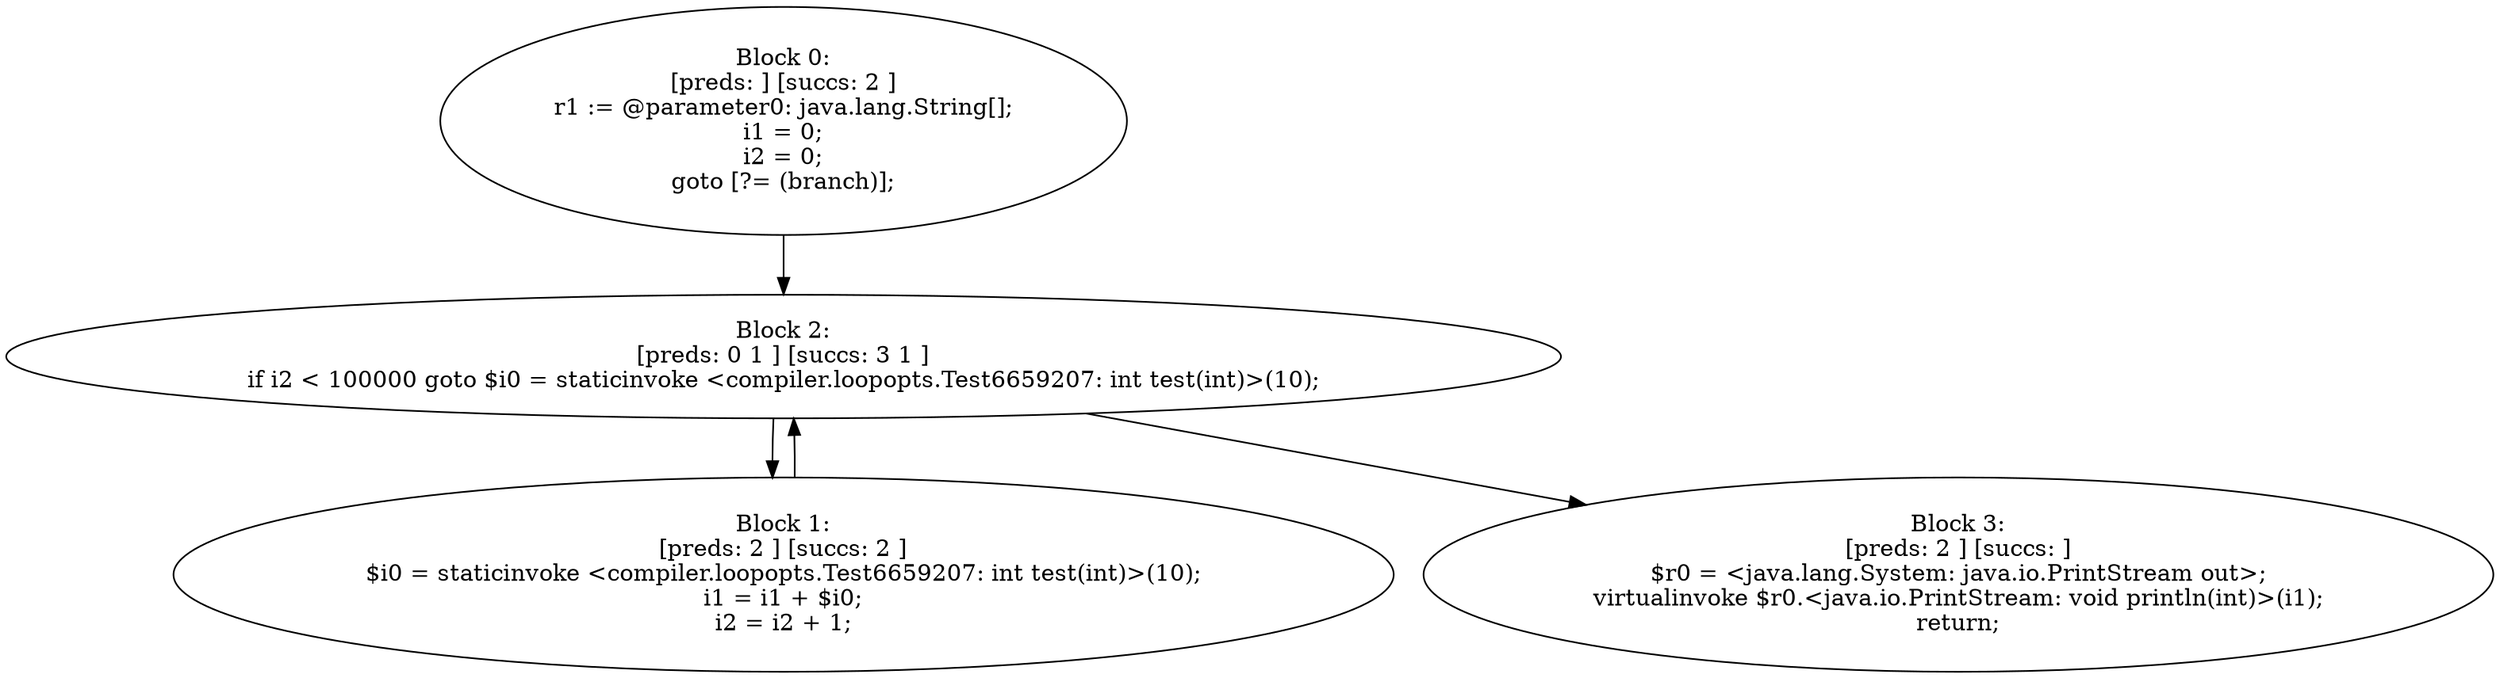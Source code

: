 digraph "unitGraph" {
    "Block 0:
[preds: ] [succs: 2 ]
r1 := @parameter0: java.lang.String[];
i1 = 0;
i2 = 0;
goto [?= (branch)];
"
    "Block 1:
[preds: 2 ] [succs: 2 ]
$i0 = staticinvoke <compiler.loopopts.Test6659207: int test(int)>(10);
i1 = i1 + $i0;
i2 = i2 + 1;
"
    "Block 2:
[preds: 0 1 ] [succs: 3 1 ]
if i2 < 100000 goto $i0 = staticinvoke <compiler.loopopts.Test6659207: int test(int)>(10);
"
    "Block 3:
[preds: 2 ] [succs: ]
$r0 = <java.lang.System: java.io.PrintStream out>;
virtualinvoke $r0.<java.io.PrintStream: void println(int)>(i1);
return;
"
    "Block 0:
[preds: ] [succs: 2 ]
r1 := @parameter0: java.lang.String[];
i1 = 0;
i2 = 0;
goto [?= (branch)];
"->"Block 2:
[preds: 0 1 ] [succs: 3 1 ]
if i2 < 100000 goto $i0 = staticinvoke <compiler.loopopts.Test6659207: int test(int)>(10);
";
    "Block 1:
[preds: 2 ] [succs: 2 ]
$i0 = staticinvoke <compiler.loopopts.Test6659207: int test(int)>(10);
i1 = i1 + $i0;
i2 = i2 + 1;
"->"Block 2:
[preds: 0 1 ] [succs: 3 1 ]
if i2 < 100000 goto $i0 = staticinvoke <compiler.loopopts.Test6659207: int test(int)>(10);
";
    "Block 2:
[preds: 0 1 ] [succs: 3 1 ]
if i2 < 100000 goto $i0 = staticinvoke <compiler.loopopts.Test6659207: int test(int)>(10);
"->"Block 3:
[preds: 2 ] [succs: ]
$r0 = <java.lang.System: java.io.PrintStream out>;
virtualinvoke $r0.<java.io.PrintStream: void println(int)>(i1);
return;
";
    "Block 2:
[preds: 0 1 ] [succs: 3 1 ]
if i2 < 100000 goto $i0 = staticinvoke <compiler.loopopts.Test6659207: int test(int)>(10);
"->"Block 1:
[preds: 2 ] [succs: 2 ]
$i0 = staticinvoke <compiler.loopopts.Test6659207: int test(int)>(10);
i1 = i1 + $i0;
i2 = i2 + 1;
";
}

